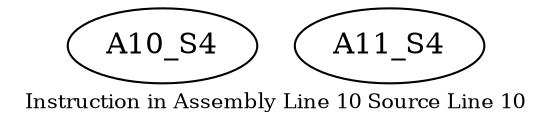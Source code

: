 digraph{
	node [ ]
	edge [ ]
	A10_S4 [ ]
	A11_S4 [ ]
	label = "Instruction in Assembly Line 10 Source Line 10"
	fontsize = "10"
}
